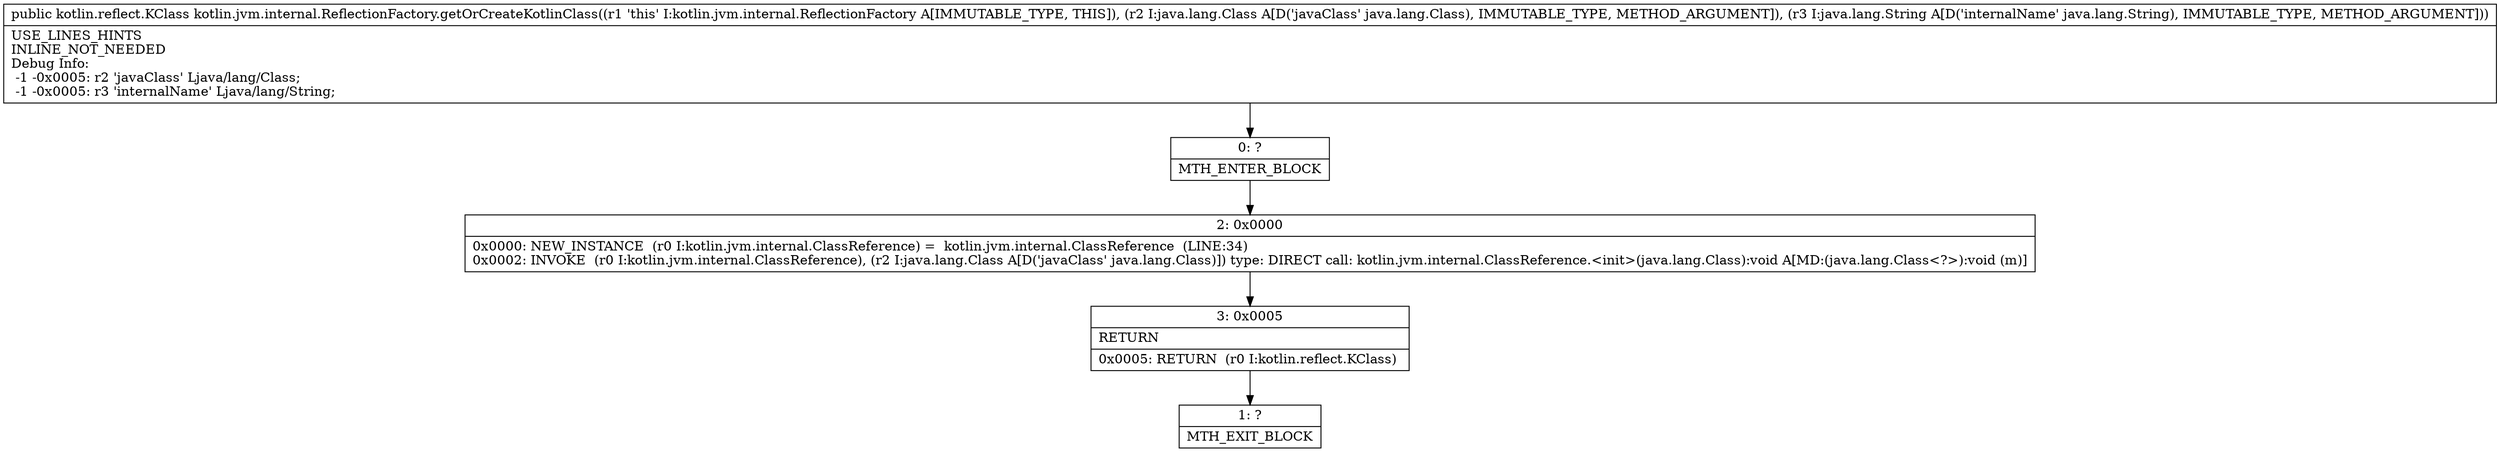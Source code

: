 digraph "CFG forkotlin.jvm.internal.ReflectionFactory.getOrCreateKotlinClass(Ljava\/lang\/Class;Ljava\/lang\/String;)Lkotlin\/reflect\/KClass;" {
Node_0 [shape=record,label="{0\:\ ?|MTH_ENTER_BLOCK\l}"];
Node_2 [shape=record,label="{2\:\ 0x0000|0x0000: NEW_INSTANCE  (r0 I:kotlin.jvm.internal.ClassReference) =  kotlin.jvm.internal.ClassReference  (LINE:34)\l0x0002: INVOKE  (r0 I:kotlin.jvm.internal.ClassReference), (r2 I:java.lang.Class A[D('javaClass' java.lang.Class)]) type: DIRECT call: kotlin.jvm.internal.ClassReference.\<init\>(java.lang.Class):void A[MD:(java.lang.Class\<?\>):void (m)]\l}"];
Node_3 [shape=record,label="{3\:\ 0x0005|RETURN\l|0x0005: RETURN  (r0 I:kotlin.reflect.KClass) \l}"];
Node_1 [shape=record,label="{1\:\ ?|MTH_EXIT_BLOCK\l}"];
MethodNode[shape=record,label="{public kotlin.reflect.KClass kotlin.jvm.internal.ReflectionFactory.getOrCreateKotlinClass((r1 'this' I:kotlin.jvm.internal.ReflectionFactory A[IMMUTABLE_TYPE, THIS]), (r2 I:java.lang.Class A[D('javaClass' java.lang.Class), IMMUTABLE_TYPE, METHOD_ARGUMENT]), (r3 I:java.lang.String A[D('internalName' java.lang.String), IMMUTABLE_TYPE, METHOD_ARGUMENT]))  | USE_LINES_HINTS\lINLINE_NOT_NEEDED\lDebug Info:\l  \-1 \-0x0005: r2 'javaClass' Ljava\/lang\/Class;\l  \-1 \-0x0005: r3 'internalName' Ljava\/lang\/String;\l}"];
MethodNode -> Node_0;Node_0 -> Node_2;
Node_2 -> Node_3;
Node_3 -> Node_1;
}

